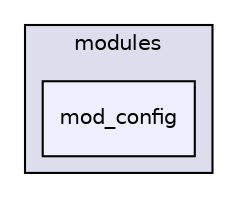 digraph "leaf/modules/mod_config" {
  compound=true
  node [ fontsize="10", fontname="Helvetica"];
  edge [ labelfontsize="10", labelfontname="Helvetica"];
  subgraph clusterdir_071e6ab1f7f132df524d1bfe2744eaf2 {
    graph [ bgcolor="#ddddee", pencolor="black", label="modules" fontname="Helvetica", fontsize="10", URL="dir_071e6ab1f7f132df524d1bfe2744eaf2.html"]
  dir_fa87e1f17a2d93f19827ffbda79a9b59 [shape=box, label="mod_config", style="filled", fillcolor="#eeeeff", pencolor="black", URL="dir_fa87e1f17a2d93f19827ffbda79a9b59.html"];
  }
}
